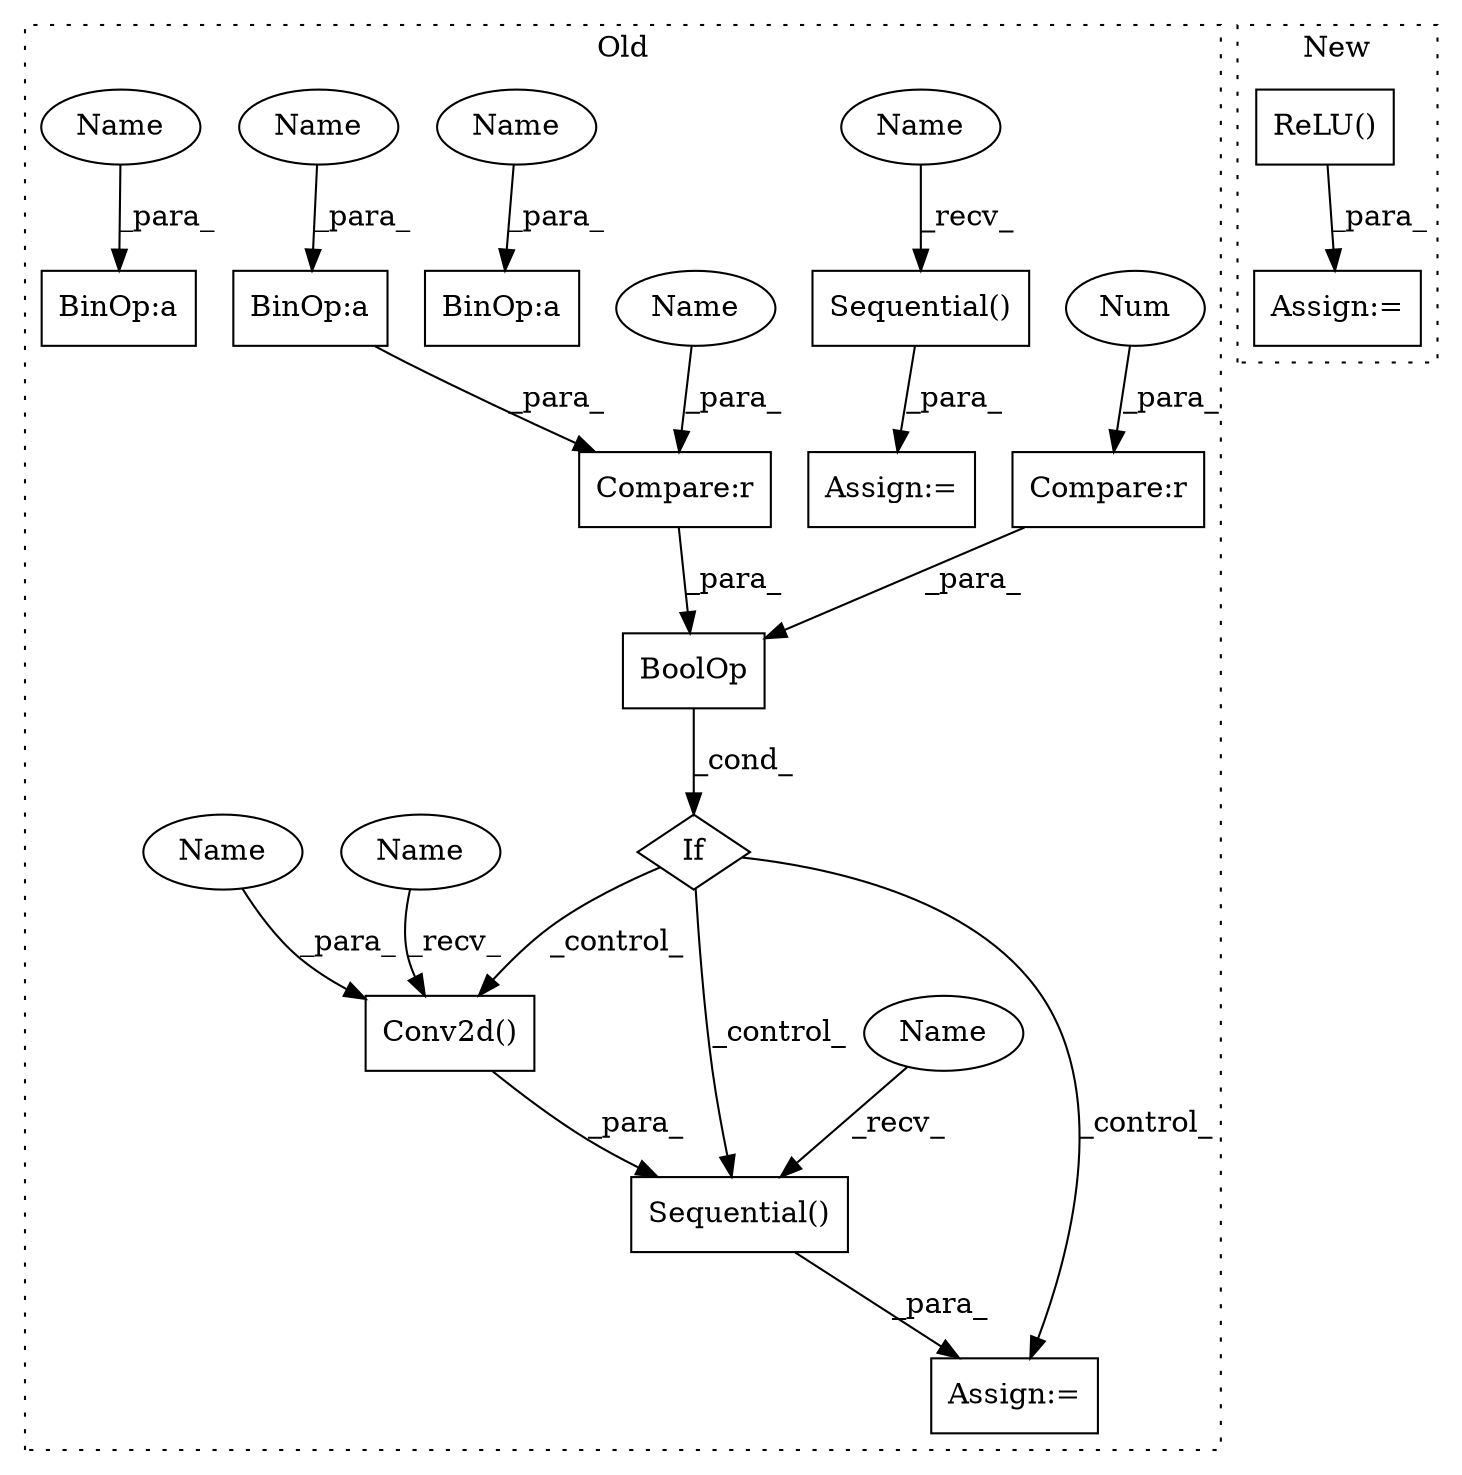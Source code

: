 digraph G {
subgraph cluster0 {
1 [label="If" a="96" s="605,657" l="3,14" shape="diamond"];
3 [label="Assign:=" a="68" s="686" l="3" shape="box"];
4 [label="Compare:r" a="40" s="608" l="11" shape="box"];
5 [label="BoolOp" a="72" s="608" l="49" shape="box"];
6 [label="Num" a="76" s="618" l="1" shape="ellipse"];
7 [label="Compare:r" a="40" s="623" l="34" shape="box"];
8 [label="BinOp:a" a="82" s="650" l="1" shape="box"];
9 [label="Conv2d()" a="75" s="720,762" l="10,43" shape="box"];
10 [label="Sequential()" a="75" s="689,860" l="31,14" shape="box"];
12 [label="BinOp:a" a="82" s="439" l="3" shape="box"];
13 [label="Sequential()" a="75" s="581" l="15" shape="box"];
14 [label="BinOp:a" a="82" s="267" l="3" shape="box"];
15 [label="Assign:=" a="68" s="578" l="3" shape="box"];
16 [label="Name" a="87" s="689" l="2" shape="ellipse"];
17 [label="Name" a="87" s="720" l="2" shape="ellipse"];
18 [label="Name" a="87" s="581" l="2" shape="ellipse"];
19 [label="Name" a="87" s="623" l="9" shape="ellipse"];
20 [label="Name" a="87" s="730" l="9" shape="ellipse"];
21 [label="Name" a="87" s="433" l="6" shape="ellipse"];
22 [label="Name" a="87" s="651" l="6" shape="ellipse"];
23 [label="Name" a="87" s="261" l="6" shape="ellipse"];
label = "Old";
style="dotted";
}
subgraph cluster1 {
2 [label="ReLU()" a="75" s="1357" l="21" shape="box"];
11 [label="Assign:=" a="68" s="1354" l="3" shape="box"];
label = "New";
style="dotted";
}
1 -> 10 [label="_control_"];
1 -> 3 [label="_control_"];
1 -> 9 [label="_control_"];
2 -> 11 [label="_para_"];
4 -> 5 [label="_para_"];
5 -> 1 [label="_cond_"];
6 -> 4 [label="_para_"];
7 -> 5 [label="_para_"];
8 -> 7 [label="_para_"];
9 -> 10 [label="_para_"];
10 -> 3 [label="_para_"];
13 -> 15 [label="_para_"];
16 -> 10 [label="_recv_"];
17 -> 9 [label="_recv_"];
18 -> 13 [label="_recv_"];
19 -> 7 [label="_para_"];
20 -> 9 [label="_para_"];
21 -> 12 [label="_para_"];
22 -> 8 [label="_para_"];
23 -> 14 [label="_para_"];
}